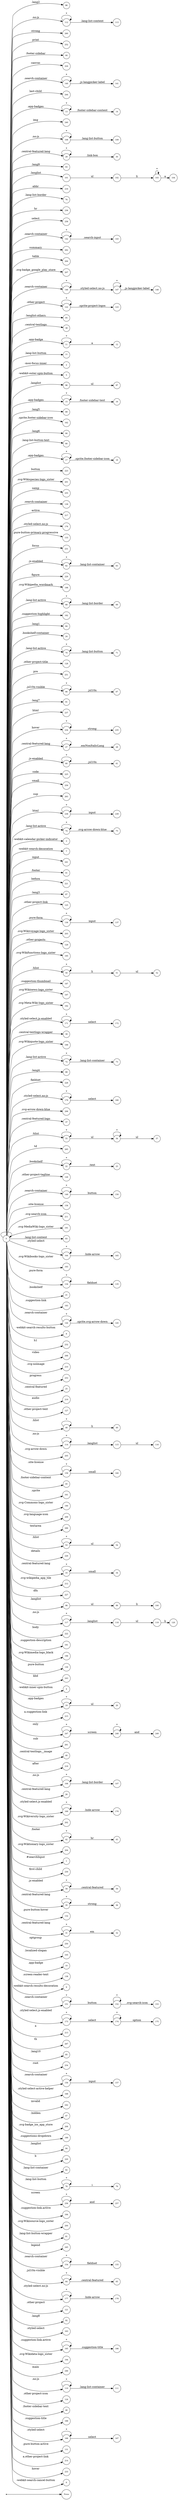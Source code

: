 digraph NFA {
  rankdir=LR;
  node [shape=circle, fontsize=10];
  __start [shape=point, label=""];
  __start -> None;
  103 [label="103"];
  143 [label="143"];
  86 [label="86"];
  112 [label="112"];
  260 [label="260"];
  252 [label="252"];
  14 [label="14"];
  44 [label="44"];
  59 [label="59"];
  224 [label="224"];
  140 [label="140"];
  244 [label="244"];
  13 [label="13"];
  240 [label="240"];
  157 [label="157"];
  79 [label="79"];
  108 [label="108"];
  16 [label="16"];
  65 [label="65"];
  29 [label="29"];
  93 [label="93"];
  101 [label="101"];
  111 [label="111"];
  119 [label="119"];
  216 [label="216"];
  76 [label="76"];
  236 [label="236"];
  258 [label="258"];
  142 [label="142"];
  262 [label="262"];
  264 [label="264"];
  207 [label="207"];
  146 [label="146"];
  122 [label="122"];
  54 [label="54"];
  95 [label="95"];
  38 [label="38"];
  11 [label="11"];
  77 [label="77"];
  2 [label="2"];
  5 [label="5"];
  18 [label="18"];
  96 [label="96"];
  15 [label="15"];
  89 [label="89"];
  97 [label="97"];
  162 [label="162"];
  90 [label="90"];
  80 [label="80"];
  30 [label="30"];
  17 [label="17"];
  223 [label="223"];
  201 [label="201"];
  255 [label="255"];
  139 [label="139"];
  217 [label="217"];
  176 [label="176"];
  133 [label="133"];
  170 [label="170"];
  231 [label="231"];
  62 [label="62"];
  178 [label="178"];
  229 [label="229"];
  198 [label="198"];
  68 [label="68"];
  182 [label="182"];
  84 [label="84"];
  24 [label="24"];
  70 [label="70"];
  128 [label="128"];
  251 [label="251"];
  66 [label="66"];
  91 [label="91"];
  237 [label="237"];
  234 [label="234"];
  27 [label="27"];
  60 [label="60"];
  225 [label="225"];
  259 [label="259"];
  99 [label="99"];
  57 [label="57"];
  148 [label="148"];
  153 [label="153"];
  263 [label="263"];
  238 [label="238"];
  74 [label="74"];
  3 [label="3"];
  7 [label="7"];
  241 [label="241"];
  41 [label="41"];
  102 [label="102"];
  221 [label="221"];
  61 [label="61"];
  87 [label="87"];
  125 [label="125"];
  136 [label="136"];
  203 [label="203"];
  129 [label="129"];
  195 [label="195"];
  50 [label="50"];
  187 [label="187"];
  197 [label="197"];
  192 [label="192"];
  171 [label="171"];
  39 [label="39"];
  249 [label="249"];
  199 [label="199"];
  72 [label="72"];
  88 [label="88"];
  239 [label="239"];
  228 [label="228"];
  179 [label="179"];
  206 [label="206"];
  107 [label="107"];
  155 [label="155"];
  37 [label="37"];
  55 [label="55"];
  265 [label="265"];
  22 [label="22"];
  126 [label="126"];
  149 [label="149"];
  158 [label="158"];
  0 [label="0"];
  211 [label="211"];
  191 [label="191"];
  49 [label="49"];
  71 [label="71"];
  83 [label="83"];
  164 [label="164"];
  193 [label="193"];
  145 [label="145"];
  150 [label="150"];
  109 [label="109"];
  134 [label="134"];
  21 [label="21"];
  183 [label="183"];
  167 [label="167"];
  144 [label="144"];
  34 [label="34"];
  8 [label="8"];
  232 [label="232"];
  257 [label="257"];
  268 [label="268"];
  23 [label="23"];
  210 [label="210"];
  253 [label="253"];
  25 [label="25"];
  51 [label="51"];
  219 [label="219"];
  127 [label="127"];
  48 [label="48"];
  28 [label="28"];
  104 [label="104"];
  73 [label="73"];
  114 [label="114"];
  205 [label="205"];
  174 [label="174"];
  159 [label="159"];
  45 [label="45"];
  161 [label="161"];
  115 [label="115"];
  137 [label="137"];
  190 [label="190"];
  209 [label="209"];
  266 [label="266"];
  53 [label="53"];
  226 [label="226"];
  33 [label="33"];
  69 [label="69"];
  212 [label="212"];
  227 [label="227"];
  98 [label="98"];
  117 [label="117"];
  222 [label="222"];
  181 [label="181"];
  196 [label="196"];
  130 [label="130"];
  235 [label="235"];
  243 [label="243"];
  4 [label="4"];
  19 [label="19"];
  215 [label="215"];
  247 [label="247"];
  261 [label="261"];
  175 [label="175"];
  40 [label="40"];
  52 [label="52"];
  218 [label="218"];
  160 [label="160"];
  141 [label="141"];
  75 [label="75"];
  106 [label="106"];
  26 [label="26"];
  169 [label="169"];
  202 [label="202"];
  56 [label="56"];
  42 [label="42"];
  204 [label="204"];
  1 [label="1"];
  230 [label="230"];
  58 [label="58"];
  35 [label="35"];
  132 [label="132"];
  31 [label="31"];
  250 [label="250"];
  105 [label="105"];
  10 [label="10"];
  138 [label="138"];
  9 [label="9"];
  151 [label="151"];
  173 [label="173"];
  213 [label="213"];
  267 [label="267"];
  85 [label="85"];
  254 [label="254"];
  156 [label="156"];
  168 [label="168"];
  63 [label="63"];
  242 [label="242"];
  47 [label="47"];
  208 [label="208"];
  189 [label="189"];
  116 [label="116"];
  94 [label="94"];
  172 [label="172"];
  135 [label="135"];
  118 [label="118"];
  220 [label="220"];
  82 [label="82"];
  43 [label="43"];
  78 [label="78"];
  256 [label="256"];
  67 [label="67"];
  184 [label="184"];
  20 [label="20"];
  200 [label="200"];
  81 [label="81"];
  152 [label="152"];
  120 [label="120"];
  248 [label="248"];
  245 [label="245"];
  154 [label="154"];
  64 [label="64"];
  177 [label="177"];
  121 [label="121"];
  12 [label="12"];
  92 [label="92"];
  165 [label="165"];
  100 [label="100"];
  163 [label="163"];
  32 [label="32"];
  147 [label="147"];
  36 [label="36"];
  185 [label="185"];
  194 [label="194"];
  246 [label="246"];
  180 [label="180"];
  110 [label="110"];
  186 [label="186"];
  124 [label="124"];
  46 [label="46"];
  188 [label="188"];
  166 [label="166"];
  113 [label="113"];
  123 [label="123"];
  131 [label="131"];
  214 [label="214"];
  233 [label="233"];
  6 [label="6"];
  { node [shape=doublecircle]; 1 2 3 4 5 6 7 8 9 10 12 14 16 18 20 21 23 24 25 26 28 30 32 34 36 37 38 39 40 41 43 44 45 46 47 49 52 54 57 59 61 63 65 67 69 71 73 75 76 77 79 80 81 82 83 84 85 86 87 88 89 90 91 92 93 94 95 97 100 104 105 107 109 111 113 116 120 121 123 124 125 126 127 128 129 130 131 132 133 135 137 138 139 141 143 145 148 150 153 155 157 158 160 161 162 163 165 167 168 170 172 175 176 178 180 181 182 183 184 186 187 188 189 190 191 192 193 194 195 196 197 198 199 200 201 202 203 204 205 206 207 208 209 210 211 212 213 214 215 216 217 218 219 220 221 222 223 224 225 226 227 228 229 230 231 232 233 235 236 237 239 240 241 242 243 244 245 246 249 250 251 252 253 254 255 257 258 259 260 261 262 263 264 265 266 267 268 }
  0 -> 0 [label="*"];
  0 -> 1 [label="#searchInput"];
  0 -> 2 [label="-moz-focus-inner"];
  0 -> 3 [label="-webkit-calendar-picker-indicator"];
  0 -> 4 [label="-webkit-inner-spin-button"];
  0 -> 5 [label="-webkit-outer-spin-button"];
  0 -> 6 [label="-webkit-search-cancel-button"];
  0 -> 7 [label="-webkit-search-decoration"];
  0 -> 8 [label="-webkit-search-results-button"];
  0 -> 9 [label="-webkit-search-results-decoration"];
  0 -> 10 [label=".app-badge"];
  0 -> 11 [label=".app-badge"];
  11 -> 11 [label="*"];
  11 -> 12 [label="a"];
  0 -> 13 [label=".app-badges"];
  13 -> 13 [label="*"];
  13 -> 14 [label=".footer-sidebar-content"];
  0 -> 15 [label=".app-badges"];
  15 -> 15 [label="*"];
  15 -> 16 [label=".footer-sidebar-text"];
  0 -> 17 [label=".app-badges"];
  17 -> 17 [label="*"];
  17 -> 18 [label=".sprite.footer-sidebar-icon"];
  0 -> 19 [label=".app-badges"];
  19 -> 19 [label="*"];
  19 -> 20 [label="ul"];
  0 -> 21 [label=".bookshelf"];
  0 -> 22 [label=".bookshelf"];
  22 -> 22 [label="*"];
  22 -> 23 [label=".text"];
  0 -> 24 [label=".bookshelf-container"];
  0 -> 25 [label=".central-featured"];
  0 -> 26 [label=".central-featured-lang"];
  0 -> 27 [label=".central-featured-lang"];
  27 -> 27 [label="*"];
  27 -> 28 [label=".emNonItalicLang"];
  0 -> 29 [label=".central-featured-lang"];
  29 -> 29 [label="*"];
  29 -> 30 [label=".link-box"];
  0 -> 31 [label=".central-featured-lang"];
  31 -> 31 [label="*"];
  31 -> 32 [label="em"];
  0 -> 33 [label=".central-featured-lang"];
  33 -> 33 [label="*"];
  33 -> 34 [label="small"];
  0 -> 35 [label=".central-featured-lang"];
  35 -> 35 [label="*"];
  35 -> 36 [label="strong"];
  0 -> 37 [label=".central-featured-logo"];
  0 -> 38 [label=".central-textlogo"];
  0 -> 39 [label=".central-textlogo-wrapper"];
  0 -> 40 [label=".central-textlogo__image"];
  0 -> 41 [label=".footer"];
  0 -> 42 [label=".footer"];
  42 -> 42 [label="*"];
  42 -> 43 [label="hr"];
  0 -> 44 [label=".footer-sidebar"];
  0 -> 45 [label=".footer-sidebar-content"];
  0 -> 46 [label=".footer-sidebar-text"];
  0 -> 47 [label=".hidden"];
  0 -> 48 [label=".hlist"];
  48 -> 48 [label="*"];
  48 -> 49 [label="li"];
  0 -> 50 [label=".hlist"];
  50 -> 50 [label="*"];
  50 -> 51 [label="li"];
  51 -> 52 [label="ul"];
  0 -> 53 [label=".hlist"];
  53 -> 53 [label="*"];
  53 -> 54 [label="ul"];
  0 -> 55 [label=".hlist"];
  55 -> 55 [label="*"];
  55 -> 56 [label="ul"];
  56 -> 56 [label="*"];
  56 -> 57 [label="ul"];
  0 -> 58 [label=".js-enabled"];
  58 -> 58 [label="*"];
  58 -> 59 [label=".central-featured"];
  0 -> 60 [label=".js-enabled"];
  60 -> 60 [label="*"];
  60 -> 61 [label=".jsl10n"];
  0 -> 62 [label=".js-enabled"];
  62 -> 62 [label="*"];
  62 -> 63 [label=".lang-list-container"];
  0 -> 64 [label=".jsl10n-visible"];
  64 -> 64 [label="*"];
  64 -> 65 [label=".central-featured"];
  0 -> 66 [label=".jsl10n-visible"];
  66 -> 66 [label="*"];
  66 -> 67 [label=".jsl10n"];
  0 -> 68 [label=".lang-list-active"];
  68 -> 68 [label="*"];
  68 -> 69 [label=".lang-list-border"];
  0 -> 70 [label=".lang-list-active"];
  70 -> 70 [label="*"];
  70 -> 71 [label=".lang-list-button"];
  0 -> 72 [label=".lang-list-active"];
  72 -> 72 [label="*"];
  72 -> 73 [label=".lang-list-container"];
  0 -> 74 [label=".lang-list-active"];
  74 -> 74 [label="*"];
  74 -> 75 [label=".svg-arrow-down-blue"];
  0 -> 76 [label=".lang-list-border"];
  0 -> 77 [label=".lang-list-button"];
  0 -> 78 [label=".lang-list-button"];
  78 -> 78 [label="*"];
  78 -> 79 [label="i"];
  0 -> 80 [label=".lang-list-button-text"];
  0 -> 81 [label=".lang-list-button-wrapper"];
  0 -> 82 [label=".lang-list-container"];
  0 -> 83 [label=".lang-list-content"];
  0 -> 84 [label=".lang1"];
  0 -> 85 [label=".lang10"];
  0 -> 86 [label=".lang2"];
  0 -> 87 [label=".lang3"];
  0 -> 88 [label=".lang4"];
  0 -> 89 [label=".lang5"];
  0 -> 90 [label=".lang6"];
  0 -> 91 [label=".lang7"];
  0 -> 92 [label=".lang8"];
  0 -> 93 [label=".lang9"];
  0 -> 94 [label=".langlist"];
  0 -> 95 [label=".langlist-others"];
  0 -> 96 [label=".langlist"];
  96 -> 97 [label="ul"];
  0 -> 98 [label=".langlist"];
  98 -> 99 [label="ul"];
  99 -> 100 [label="li"];
  0 -> 101 [label=".langlist"];
  101 -> 102 [label="ul"];
  102 -> 103 [label="li"];
  103 -> 103 [label="*"];
  103 -> 104 [label="a"];
  0 -> 105 [label=".localized-slogan"];
  0 -> 106 [label=".no-js"];
  106 -> 106 [label="*"];
  106 -> 107 [label=".lang-list-border"];
  0 -> 108 [label=".no-js"];
  108 -> 108 [label="*"];
  108 -> 109 [label=".lang-list-button"];
  0 -> 110 [label=".no-js"];
  110 -> 110 [label="*"];
  110 -> 111 [label=".lang-list-container"];
  0 -> 112 [label=".no-js"];
  112 -> 112 [label="*"];
  112 -> 113 [label=".lang-list-content"];
  0 -> 114 [label=".no-js"];
  114 -> 114 [label="*"];
  114 -> 115 [label=".langlist"];
  115 -> 116 [label="ul"];
  0 -> 117 [label=".no-js"];
  117 -> 117 [label="*"];
  117 -> 118 [label=".langlist"];
  118 -> 119 [label="ul"];
  119 -> 120 [label="li"];
  0 -> 121 [label=".other-project"];
  0 -> 122 [label=".other-project"];
  122 -> 122 [label="*"];
  122 -> 123 [label=".sprite-project-logos"];
  0 -> 124 [label=".other-project-icon"];
  0 -> 125 [label=".other-project-link"];
  0 -> 126 [label=".other-project-tagline"];
  0 -> 127 [label=".other-project-text"];
  0 -> 128 [label=".other-project-title"];
  0 -> 129 [label=".other-projects"];
  0 -> 130 [label=".pure-button"];
  0 -> 131 [label=".pure-button-active"];
  0 -> 132 [label=".pure-button-hover"];
  0 -> 133 [label=".pure-button-primary-progressive"];
  0 -> 134 [label=".pure-form"];
  134 -> 134 [label="*"];
  134 -> 135 [label="fieldset"];
  0 -> 136 [label=".pure-form"];
  136 -> 136 [label="*"];
  136 -> 137 [label="input"];
  0 -> 138 [label=".screen-reader-text"];
  0 -> 139 [label=".search-container"];
  0 -> 140 [label=".search-container"];
  140 -> 140 [label="*"];
  140 -> 141 [label=".js-langpicker-label"];
  0 -> 142 [label=".search-container"];
  142 -> 142 [label="*"];
  142 -> 143 [label=".search-input"];
  0 -> 144 [label=".search-container"];
  144 -> 144 [label="*"];
  144 -> 145 [label=".sprite.svg-arrow-down"];
  0 -> 146 [label=".search-container"];
  146 -> 146 [label="*"];
  146 -> 147 [label=".styled-select.no-js"];
  147 -> 147 [label="*"];
  147 -> 148 [label=".js-langpicker-label"];
  0 -> 149 [label=".search-container"];
  149 -> 149 [label="*"];
  149 -> 150 [label="button"];
  0 -> 151 [label=".search-container"];
  151 -> 151 [label="*"];
  151 -> 152 [label="button"];
  152 -> 152 [label="*"];
  152 -> 153 [label=".svg-search-icon"];
  0 -> 154 [label=".search-container"];
  154 -> 154 [label="*"];
  154 -> 155 [label="fieldset"];
  0 -> 156 [label=".search-container"];
  156 -> 156 [label="*"];
  156 -> 157 [label="input"];
  0 -> 158 [label=".site-license"];
  0 -> 159 [label=".site-license"];
  159 -> 159 [label="*"];
  159 -> 160 [label="small"];
  0 -> 161 [label=".sprite"];
  0 -> 162 [label=".sprite.footer-sidebar-icon"];
  0 -> 163 [label=".styled-select"];
  0 -> 164 [label=".styled-select"];
  164 -> 164 [label="*"];
  164 -> 165 [label=".hide-arrow"];
  0 -> 166 [label=".styled-select"];
  166 -> 166 [label="*"];
  166 -> 167 [label="select"];
  0 -> 168 [label=".styled-select-active-helper"];
  0 -> 169 [label=".styled-select.js-enabled"];
  169 -> 169 [label="*"];
  169 -> 170 [label=".hide-arrow"];
  0 -> 171 [label=".styled-select.js-enabled"];
  171 -> 171 [label="*"];
  171 -> 172 [label="select"];
  0 -> 173 [label=".styled-select.js-enabled"];
  173 -> 173 [label="*"];
  173 -> 174 [label="select"];
  174 -> 174 [label="*"];
  174 -> 175 [label="option"];
  0 -> 176 [label=".styled-select.no-js"];
  0 -> 177 [label=".styled-select.no-js"];
  177 -> 177 [label="*"];
  177 -> 178 [label=".hide-arrow"];
  0 -> 179 [label=".styled-select.no-js"];
  179 -> 179 [label="*"];
  179 -> 180 [label="select"];
  0 -> 181 [label=".suggestion-description"];
  0 -> 182 [label=".suggestion-highlight"];
  0 -> 183 [label=".suggestion-link"];
  0 -> 184 [label=".suggestion-link.active"];
  0 -> 185 [label=".suggestion-link.active"];
  185 -> 185 [label="*"];
  185 -> 186 [label=".suggestion-title"];
  0 -> 187 [label=".suggestion-thumbnail"];
  0 -> 188 [label=".suggestion-title"];
  0 -> 189 [label=".suggestions-dropdown"];
  0 -> 190 [label=".svg-Commons-logo_sister"];
  0 -> 191 [label=".svg-MediaWiki-logo_sister"];
  0 -> 192 [label=".svg-Meta-Wiki-logo_sister"];
  0 -> 193 [label=".svg-Wikibooks-logo_sister"];
  0 -> 194 [label=".svg-Wikidata-logo_sister"];
  0 -> 195 [label=".svg-Wikifunctions-logo_sister"];
  0 -> 196 [label=".svg-Wikimedia-logo_black"];
  0 -> 197 [label=".svg-Wikinews-logo_sister"];
  0 -> 198 [label=".svg-Wikipedia_wordmark"];
  0 -> 199 [label=".svg-Wikiquote-logo_sister"];
  0 -> 200 [label=".svg-Wikisource-logo_sister"];
  0 -> 201 [label=".svg-Wikispecies-logo_sister"];
  0 -> 202 [label=".svg-Wikiversity-logo_sister"];
  0 -> 203 [label=".svg-Wikivoyage-logo_sister"];
  0 -> 204 [label=".svg-Wiktionary-logo_sister"];
  0 -> 205 [label=".svg-arrow-down"];
  0 -> 206 [label=".svg-arrow-down-blue"];
  0 -> 207 [label=".svg-badge_google_play_store"];
  0 -> 208 [label=".svg-badge_ios_app_store"];
  0 -> 209 [label=".svg-language-icon"];
  0 -> 210 [label=".svg-noimage"];
  0 -> 211 [label=".svg-search-icon"];
  0 -> 212 [label=".svg-wikipedia_app_tile"];
  0 -> 213 [label="a"];
  0 -> 214 [label="a.other-project-link"];
  0 -> 215 [label="a.suggestion-link"];
  0 -> 216 [label="abbr"];
  0 -> 217 [label="active"];
  0 -> 218 [label="after"];
  0 -> 219 [label="audio"];
  0 -> 220 [label="b"];
  0 -> 221 [label="before"];
  0 -> 222 [label="body"];
  0 -> 223 [label="button"];
  0 -> 224 [label="canvas"];
  0 -> 225 [label="code"];
  0 -> 226 [label="details"];
  0 -> 227 [label="dfn"];
  0 -> 228 [label="fieldset"];
  0 -> 229 [label="figure"];
  0 -> 230 [label="first-child"];
  0 -> 231 [label="focus"];
  0 -> 232 [label="h1"];
  0 -> 233 [label="hover"];
  0 -> 234 [label="hover"];
  234 -> 234 [label="*"];
  234 -> 235 [label="strong"];
  0 -> 236 [label="hr"];
  0 -> 237 [label="html"];
  0 -> 238 [label="html"];
  238 -> 238 [label="*"];
  238 -> 239 [label="input"];
  0 -> 240 [label="img"];
  0 -> 241 [label="input"];
  0 -> 242 [label="invalid"];
  0 -> 243 [label="kbd"];
  0 -> 244 [label="last-child"];
  0 -> 245 [label="legend"];
  0 -> 246 [label="main"];
  0 -> 247 [label="only"];
  247 -> 247 [label="*"];
  247 -> 248 [label="screen"];
  248 -> 248 [label="*"];
  248 -> 249 [label="and"];
  0 -> 250 [label="optgroup"];
  0 -> 251 [label="pre"];
  0 -> 252 [label="print"];
  0 -> 253 [label="progress"];
  0 -> 254 [label="root"];
  0 -> 255 [label="samp"];
  0 -> 256 [label="screen"];
  256 -> 256 [label="*"];
  256 -> 257 [label="and"];
  0 -> 258 [label="select"];
  0 -> 259 [label="small"];
  0 -> 260 [label="strong"];
  0 -> 261 [label="sub"];
  0 -> 262 [label="summary"];
  0 -> 263 [label="sup"];
  0 -> 264 [label="table"];
  0 -> 265 [label="td"];
  0 -> 266 [label="textarea"];
  0 -> 267 [label="th"];
  0 -> 268 [label="video"];
}
